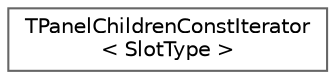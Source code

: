 digraph "Graphical Class Hierarchy"
{
 // INTERACTIVE_SVG=YES
 // LATEX_PDF_SIZE
  bgcolor="transparent";
  edge [fontname=Helvetica,fontsize=10,labelfontname=Helvetica,labelfontsize=10];
  node [fontname=Helvetica,fontsize=10,shape=box,height=0.2,width=0.4];
  rankdir="LR";
  Node0 [id="Node000000",label="TPanelChildrenConstIterator\l\< SlotType \>",height=0.2,width=0.4,color="grey40", fillcolor="white", style="filled",URL="$da/dcd/classTPanelChildrenConstIterator.html",tooltip=" "];
}
